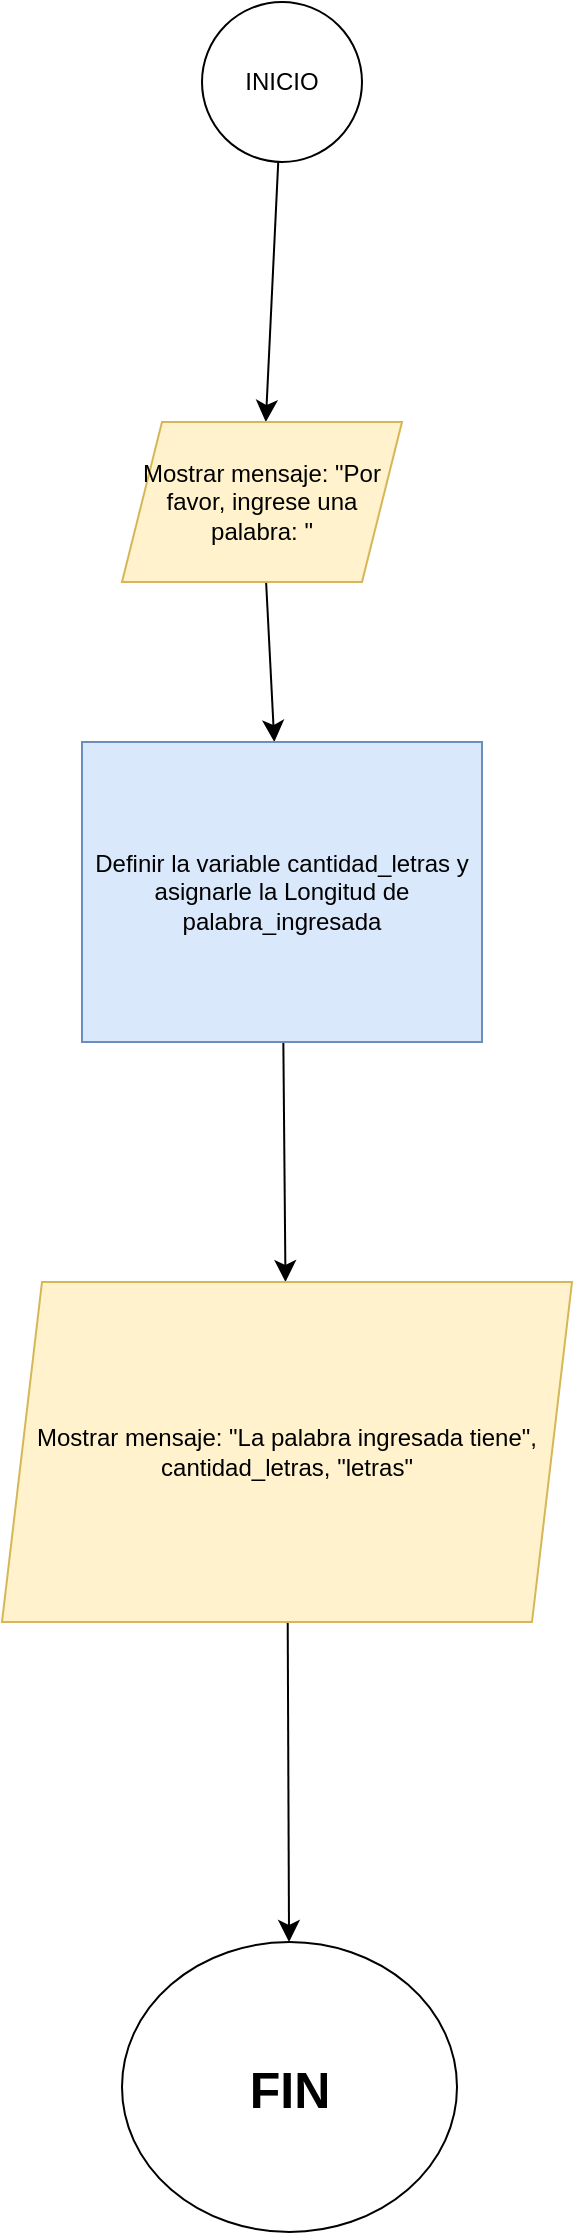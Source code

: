 <mxfile version="25.0.1">
  <diagram id="C5RBs43oDa-KdzZeNtuy" name="Page-1">
    <mxGraphModel grid="1" page="1" gridSize="10" guides="1" tooltips="1" connect="1" arrows="1" fold="1" pageScale="1" pageWidth="827" pageHeight="1169" math="0" shadow="0">
      <root>
        <mxCell id="WIyWlLk6GJQsqaUBKTNV-0" />
        <mxCell id="WIyWlLk6GJQsqaUBKTNV-1" parent="WIyWlLk6GJQsqaUBKTNV-0" />
        <mxCell id="KBU6CL0j9ojBfxavuMV_-2" value="" style="edgeStyle=none;curved=1;rounded=0;orthogonalLoop=1;jettySize=auto;html=1;fontSize=12;startSize=8;endSize=8;" edge="1" parent="WIyWlLk6GJQsqaUBKTNV-1" source="KBU6CL0j9ojBfxavuMV_-0" target="KBU6CL0j9ojBfxavuMV_-1">
          <mxGeometry relative="1" as="geometry" />
        </mxCell>
        <mxCell id="KBU6CL0j9ojBfxavuMV_-0" value="INICIO" style="ellipse;whiteSpace=wrap;html=1;aspect=fixed;" vertex="1" parent="WIyWlLk6GJQsqaUBKTNV-1">
          <mxGeometry x="190" y="80" width="80" height="80" as="geometry" />
        </mxCell>
        <mxCell id="KBU6CL0j9ojBfxavuMV_-4" value="" style="edgeStyle=none;curved=1;rounded=0;orthogonalLoop=1;jettySize=auto;html=1;fontSize=12;startSize=8;endSize=8;" edge="1" parent="WIyWlLk6GJQsqaUBKTNV-1" source="KBU6CL0j9ojBfxavuMV_-1" target="KBU6CL0j9ojBfxavuMV_-3">
          <mxGeometry relative="1" as="geometry" />
        </mxCell>
        <mxCell id="KBU6CL0j9ojBfxavuMV_-1" value="Mostrar mensaje: &quot;Por favor, ingrese una palabra: &quot;" style="shape=parallelogram;perimeter=parallelogramPerimeter;whiteSpace=wrap;html=1;fixedSize=1;fillColor=#fff2cc;strokeColor=#d6b656;" vertex="1" parent="WIyWlLk6GJQsqaUBKTNV-1">
          <mxGeometry x="150" y="290" width="140" height="80" as="geometry" />
        </mxCell>
        <mxCell id="KBU6CL0j9ojBfxavuMV_-6" value="" style="edgeStyle=none;curved=1;rounded=0;orthogonalLoop=1;jettySize=auto;html=1;fontSize=12;startSize=8;endSize=8;" edge="1" parent="WIyWlLk6GJQsqaUBKTNV-1" source="KBU6CL0j9ojBfxavuMV_-3" target="KBU6CL0j9ojBfxavuMV_-5">
          <mxGeometry relative="1" as="geometry" />
        </mxCell>
        <mxCell id="KBU6CL0j9ojBfxavuMV_-3" value="Definir la variable cantidad_letras y asignarle la Longitud de palabra_ingresada" style="whiteSpace=wrap;html=1;fillColor=#dae8fc;strokeColor=#6c8ebf;" vertex="1" parent="WIyWlLk6GJQsqaUBKTNV-1">
          <mxGeometry x="130" y="450" width="200" height="150" as="geometry" />
        </mxCell>
        <mxCell id="KBU6CL0j9ojBfxavuMV_-8" value="" style="edgeStyle=none;curved=1;rounded=0;orthogonalLoop=1;jettySize=auto;html=1;fontSize=12;startSize=8;endSize=8;" edge="1" parent="WIyWlLk6GJQsqaUBKTNV-1" source="KBU6CL0j9ojBfxavuMV_-5" target="KBU6CL0j9ojBfxavuMV_-7">
          <mxGeometry relative="1" as="geometry" />
        </mxCell>
        <mxCell id="KBU6CL0j9ojBfxavuMV_-5" value="Mostrar mensaje: &quot;La palabra ingresada tiene&quot;, cantidad_letras, &quot;letras&quot;" style="shape=parallelogram;perimeter=parallelogramPerimeter;whiteSpace=wrap;html=1;fixedSize=1;fillColor=#fff2cc;strokeColor=#d6b656;" vertex="1" parent="WIyWlLk6GJQsqaUBKTNV-1">
          <mxGeometry x="90" y="720" width="285" height="170" as="geometry" />
        </mxCell>
        <mxCell id="KBU6CL0j9ojBfxavuMV_-7" value="&lt;h2&gt;&lt;font style=&quot;font-size: 25px;&quot;&gt;FIN&lt;/font&gt;&lt;/h2&gt;" style="ellipse;whiteSpace=wrap;html=1;" vertex="1" parent="WIyWlLk6GJQsqaUBKTNV-1">
          <mxGeometry x="150" y="1050" width="167.5" height="145" as="geometry" />
        </mxCell>
      </root>
    </mxGraphModel>
  </diagram>
</mxfile>
